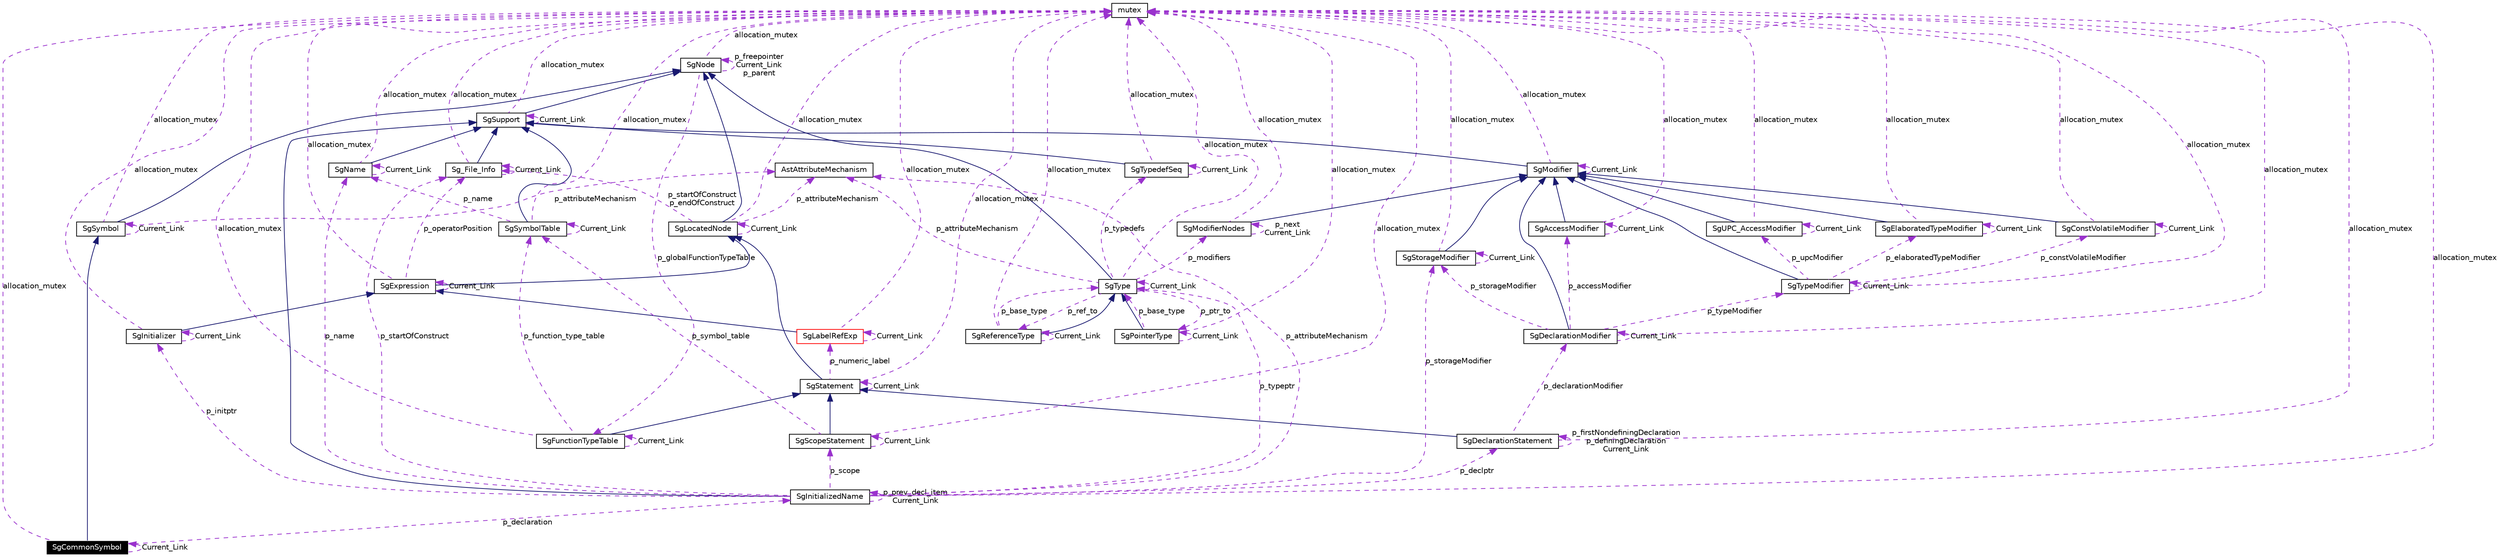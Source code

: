 digraph G
{
  edge [fontname="Helvetica",fontsize=10,labelfontname="Helvetica",labelfontsize=10];
  node [fontname="Helvetica",fontsize=10,shape=record];
  Node1 [label="SgCommonSymbol",height=0.2,width=0.4,color="white", fillcolor="black", style="filled" fontcolor="white"];
  Node2 -> Node1 [dir=back,color="midnightblue",fontsize=10,style="solid",fontname="Helvetica"];
  Node2 [label="SgSymbol",height=0.2,width=0.4,color="black",URL="$classSgSymbol.html"];
  Node3 -> Node2 [dir=back,color="midnightblue",fontsize=10,style="solid",fontname="Helvetica"];
  Node3 [label="SgNode",height=0.2,width=0.4,color="black",URL="$classSgNode.html"];
  Node4 -> Node3 [dir=back,color="darkorchid3",fontsize=10,style="dashed",label="p_globalFunctionTypeTable",fontname="Helvetica"];
  Node4 [label="SgFunctionTypeTable",height=0.2,width=0.4,color="black",URL="$classSgFunctionTypeTable.html"];
  Node5 -> Node4 [dir=back,color="midnightblue",fontsize=10,style="solid",fontname="Helvetica"];
  Node5 [label="SgStatement",height=0.2,width=0.4,color="black",URL="$classSgStatement.html"];
  Node6 -> Node5 [dir=back,color="midnightblue",fontsize=10,style="solid",fontname="Helvetica"];
  Node6 [label="SgLocatedNode",height=0.2,width=0.4,color="black",URL="$classSgLocatedNode.html"];
  Node3 -> Node6 [dir=back,color="midnightblue",fontsize=10,style="solid",fontname="Helvetica"];
  Node7 -> Node6 [dir=back,color="darkorchid3",fontsize=10,style="dashed",label="allocation_mutex",fontname="Helvetica"];
  Node7 [label="mutex",height=0.2,width=0.4,color="black",URL="$classmutex.html"];
  Node8 -> Node6 [dir=back,color="darkorchid3",fontsize=10,style="dashed",label="p_attributeMechanism",fontname="Helvetica"];
  Node8 [label="AstAttributeMechanism",height=0.2,width=0.4,color="black",URL="$classAstAttributeMechanism.html"];
  Node9 -> Node6 [dir=back,color="darkorchid3",fontsize=10,style="dashed",label="p_startOfConstruct\np_endOfConstruct",fontname="Helvetica"];
  Node9 [label="Sg_File_Info",height=0.2,width=0.4,color="black",URL="$classSg__File__Info.html"];
  Node10 -> Node9 [dir=back,color="midnightblue",fontsize=10,style="solid",fontname="Helvetica"];
  Node10 [label="SgSupport",height=0.2,width=0.4,color="black",URL="$classSgSupport.html"];
  Node3 -> Node10 [dir=back,color="midnightblue",fontsize=10,style="solid",fontname="Helvetica"];
  Node7 -> Node10 [dir=back,color="darkorchid3",fontsize=10,style="dashed",label="allocation_mutex",fontname="Helvetica"];
  Node10 -> Node10 [dir=back,color="darkorchid3",fontsize=10,style="dashed",label="Current_Link",fontname="Helvetica"];
  Node7 -> Node9 [dir=back,color="darkorchid3",fontsize=10,style="dashed",label="allocation_mutex",fontname="Helvetica"];
  Node9 -> Node9 [dir=back,color="darkorchid3",fontsize=10,style="dashed",label="Current_Link",fontname="Helvetica"];
  Node6 -> Node6 [dir=back,color="darkorchid3",fontsize=10,style="dashed",label="Current_Link",fontname="Helvetica"];
  Node11 -> Node5 [dir=back,color="darkorchid3",fontsize=10,style="dashed",label="p_numeric_label",fontname="Helvetica"];
  Node11 [label="SgLabelRefExp",height=0.2,width=0.4,color="red",URL="$classSgLabelRefExp.html"];
  Node12 -> Node11 [dir=back,color="midnightblue",fontsize=10,style="solid",fontname="Helvetica"];
  Node12 [label="SgExpression",height=0.2,width=0.4,color="black",URL="$classSgExpression.html"];
  Node6 -> Node12 [dir=back,color="midnightblue",fontsize=10,style="solid",fontname="Helvetica"];
  Node12 -> Node12 [dir=back,color="darkorchid3",fontsize=10,style="dashed",label="Current_Link",fontname="Helvetica"];
  Node7 -> Node12 [dir=back,color="darkorchid3",fontsize=10,style="dashed",label="allocation_mutex",fontname="Helvetica"];
  Node9 -> Node12 [dir=back,color="darkorchid3",fontsize=10,style="dashed",label="p_operatorPosition",fontname="Helvetica"];
  Node11 -> Node11 [dir=back,color="darkorchid3",fontsize=10,style="dashed",label="Current_Link",fontname="Helvetica"];
  Node7 -> Node11 [dir=back,color="darkorchid3",fontsize=10,style="dashed",label="allocation_mutex",fontname="Helvetica"];
  Node5 -> Node5 [dir=back,color="darkorchid3",fontsize=10,style="dashed",label="Current_Link",fontname="Helvetica"];
  Node7 -> Node5 [dir=back,color="darkorchid3",fontsize=10,style="dashed",label="allocation_mutex",fontname="Helvetica"];
  Node4 -> Node4 [dir=back,color="darkorchid3",fontsize=10,style="dashed",label="Current_Link",fontname="Helvetica"];
  Node7 -> Node4 [dir=back,color="darkorchid3",fontsize=10,style="dashed",label="allocation_mutex",fontname="Helvetica"];
  Node13 -> Node4 [dir=back,color="darkorchid3",fontsize=10,style="dashed",label="p_function_type_table",fontname="Helvetica"];
  Node13 [label="SgSymbolTable",height=0.2,width=0.4,color="black",URL="$classSgSymbolTable.html"];
  Node10 -> Node13 [dir=back,color="midnightblue",fontsize=10,style="solid",fontname="Helvetica"];
  Node7 -> Node13 [dir=back,color="darkorchid3",fontsize=10,style="dashed",label="allocation_mutex",fontname="Helvetica"];
  Node14 -> Node13 [dir=back,color="darkorchid3",fontsize=10,style="dashed",label="p_name",fontname="Helvetica"];
  Node14 [label="SgName",height=0.2,width=0.4,color="black",URL="$classSgName.html"];
  Node10 -> Node14 [dir=back,color="midnightblue",fontsize=10,style="solid",fontname="Helvetica"];
  Node7 -> Node14 [dir=back,color="darkorchid3",fontsize=10,style="dashed",label="allocation_mutex",fontname="Helvetica"];
  Node14 -> Node14 [dir=back,color="darkorchid3",fontsize=10,style="dashed",label="Current_Link",fontname="Helvetica"];
  Node13 -> Node13 [dir=back,color="darkorchid3",fontsize=10,style="dashed",label="Current_Link",fontname="Helvetica"];
  Node3 -> Node3 [dir=back,color="darkorchid3",fontsize=10,style="dashed",label="p_freepointer\nCurrent_Link\np_parent",fontname="Helvetica"];
  Node7 -> Node3 [dir=back,color="darkorchid3",fontsize=10,style="dashed",label="allocation_mutex",fontname="Helvetica"];
  Node7 -> Node2 [dir=back,color="darkorchid3",fontsize=10,style="dashed",label="allocation_mutex",fontname="Helvetica"];
  Node8 -> Node2 [dir=back,color="darkorchid3",fontsize=10,style="dashed",label="p_attributeMechanism",fontname="Helvetica"];
  Node2 -> Node2 [dir=back,color="darkorchid3",fontsize=10,style="dashed",label="Current_Link",fontname="Helvetica"];
  Node15 -> Node1 [dir=back,color="darkorchid3",fontsize=10,style="dashed",label="p_declaration",fontname="Helvetica"];
  Node15 [label="SgInitializedName",height=0.2,width=0.4,color="black",URL="$classSgInitializedName.html"];
  Node10 -> Node15 [dir=back,color="midnightblue",fontsize=10,style="solid",fontname="Helvetica"];
  Node16 -> Node15 [dir=back,color="darkorchid3",fontsize=10,style="dashed",label="p_initptr",fontname="Helvetica"];
  Node16 [label="SgInitializer",height=0.2,width=0.4,color="black",URL="$classSgInitializer.html"];
  Node12 -> Node16 [dir=back,color="midnightblue",fontsize=10,style="solid",fontname="Helvetica"];
  Node16 -> Node16 [dir=back,color="darkorchid3",fontsize=10,style="dashed",label="Current_Link",fontname="Helvetica"];
  Node7 -> Node16 [dir=back,color="darkorchid3",fontsize=10,style="dashed",label="allocation_mutex",fontname="Helvetica"];
  Node7 -> Node15 [dir=back,color="darkorchid3",fontsize=10,style="dashed",label="allocation_mutex",fontname="Helvetica"];
  Node15 -> Node15 [dir=back,color="darkorchid3",fontsize=10,style="dashed",label="p_prev_decl_item\nCurrent_Link",fontname="Helvetica"];
  Node17 -> Node15 [dir=back,color="darkorchid3",fontsize=10,style="dashed",label="p_storageModifier",fontname="Helvetica"];
  Node17 [label="SgStorageModifier",height=0.2,width=0.4,color="black",URL="$classSgStorageModifier.html"];
  Node18 -> Node17 [dir=back,color="midnightblue",fontsize=10,style="solid",fontname="Helvetica"];
  Node18 [label="SgModifier",height=0.2,width=0.4,color="black",URL="$classSgModifier.html"];
  Node10 -> Node18 [dir=back,color="midnightblue",fontsize=10,style="solid",fontname="Helvetica"];
  Node7 -> Node18 [dir=back,color="darkorchid3",fontsize=10,style="dashed",label="allocation_mutex",fontname="Helvetica"];
  Node18 -> Node18 [dir=back,color="darkorchid3",fontsize=10,style="dashed",label="Current_Link",fontname="Helvetica"];
  Node7 -> Node17 [dir=back,color="darkorchid3",fontsize=10,style="dashed",label="allocation_mutex",fontname="Helvetica"];
  Node17 -> Node17 [dir=back,color="darkorchid3",fontsize=10,style="dashed",label="Current_Link",fontname="Helvetica"];
  Node8 -> Node15 [dir=back,color="darkorchid3",fontsize=10,style="dashed",label="p_attributeMechanism",fontname="Helvetica"];
  Node19 -> Node15 [dir=back,color="darkorchid3",fontsize=10,style="dashed",label="p_scope",fontname="Helvetica"];
  Node19 [label="SgScopeStatement",height=0.2,width=0.4,color="black",URL="$classSgScopeStatement.html"];
  Node5 -> Node19 [dir=back,color="midnightblue",fontsize=10,style="solid",fontname="Helvetica"];
  Node7 -> Node19 [dir=back,color="darkorchid3",fontsize=10,style="dashed",label="allocation_mutex",fontname="Helvetica"];
  Node19 -> Node19 [dir=back,color="darkorchid3",fontsize=10,style="dashed",label="Current_Link",fontname="Helvetica"];
  Node13 -> Node19 [dir=back,color="darkorchid3",fontsize=10,style="dashed",label="p_symbol_table",fontname="Helvetica"];
  Node20 -> Node15 [dir=back,color="darkorchid3",fontsize=10,style="dashed",label="p_typeptr",fontname="Helvetica"];
  Node20 [label="SgType",height=0.2,width=0.4,color="black",URL="$classSgType.html"];
  Node3 -> Node20 [dir=back,color="midnightblue",fontsize=10,style="solid",fontname="Helvetica"];
  Node21 -> Node20 [dir=back,color="darkorchid3",fontsize=10,style="dashed",label="p_ptr_to",fontname="Helvetica"];
  Node21 [label="SgPointerType",height=0.2,width=0.4,color="black",URL="$classSgPointerType.html"];
  Node20 -> Node21 [dir=back,color="midnightblue",fontsize=10,style="solid",fontname="Helvetica"];
  Node21 -> Node21 [dir=back,color="darkorchid3",fontsize=10,style="dashed",label="Current_Link",fontname="Helvetica"];
  Node7 -> Node21 [dir=back,color="darkorchid3",fontsize=10,style="dashed",label="allocation_mutex",fontname="Helvetica"];
  Node20 -> Node21 [dir=back,color="darkorchid3",fontsize=10,style="dashed",label="p_base_type",fontname="Helvetica"];
  Node22 -> Node20 [dir=back,color="darkorchid3",fontsize=10,style="dashed",label="p_ref_to",fontname="Helvetica"];
  Node22 [label="SgReferenceType",height=0.2,width=0.4,color="black",URL="$classSgReferenceType.html"];
  Node20 -> Node22 [dir=back,color="midnightblue",fontsize=10,style="solid",fontname="Helvetica"];
  Node22 -> Node22 [dir=back,color="darkorchid3",fontsize=10,style="dashed",label="Current_Link",fontname="Helvetica"];
  Node7 -> Node22 [dir=back,color="darkorchid3",fontsize=10,style="dashed",label="allocation_mutex",fontname="Helvetica"];
  Node20 -> Node22 [dir=back,color="darkorchid3",fontsize=10,style="dashed",label="p_base_type",fontname="Helvetica"];
  Node23 -> Node20 [dir=back,color="darkorchid3",fontsize=10,style="dashed",label="p_modifiers",fontname="Helvetica"];
  Node23 [label="SgModifierNodes",height=0.2,width=0.4,color="black",URL="$classSgModifierNodes.html"];
  Node18 -> Node23 [dir=back,color="midnightblue",fontsize=10,style="solid",fontname="Helvetica"];
  Node23 -> Node23 [dir=back,color="darkorchid3",fontsize=10,style="dashed",label="p_next\nCurrent_Link",fontname="Helvetica"];
  Node7 -> Node23 [dir=back,color="darkorchid3",fontsize=10,style="dashed",label="allocation_mutex",fontname="Helvetica"];
  Node7 -> Node20 [dir=back,color="darkorchid3",fontsize=10,style="dashed",label="allocation_mutex",fontname="Helvetica"];
  Node8 -> Node20 [dir=back,color="darkorchid3",fontsize=10,style="dashed",label="p_attributeMechanism",fontname="Helvetica"];
  Node24 -> Node20 [dir=back,color="darkorchid3",fontsize=10,style="dashed",label="p_typedefs",fontname="Helvetica"];
  Node24 [label="SgTypedefSeq",height=0.2,width=0.4,color="black",URL="$classSgTypedefSeq.html"];
  Node10 -> Node24 [dir=back,color="midnightblue",fontsize=10,style="solid",fontname="Helvetica"];
  Node7 -> Node24 [dir=back,color="darkorchid3",fontsize=10,style="dashed",label="allocation_mutex",fontname="Helvetica"];
  Node24 -> Node24 [dir=back,color="darkorchid3",fontsize=10,style="dashed",label="Current_Link",fontname="Helvetica"];
  Node20 -> Node20 [dir=back,color="darkorchid3",fontsize=10,style="dashed",label="Current_Link",fontname="Helvetica"];
  Node14 -> Node15 [dir=back,color="darkorchid3",fontsize=10,style="dashed",label="p_name",fontname="Helvetica"];
  Node25 -> Node15 [dir=back,color="darkorchid3",fontsize=10,style="dashed",label="p_declptr",fontname="Helvetica"];
  Node25 [label="SgDeclarationStatement",height=0.2,width=0.4,color="black",URL="$classSgDeclarationStatement.html"];
  Node5 -> Node25 [dir=back,color="midnightblue",fontsize=10,style="solid",fontname="Helvetica"];
  Node26 -> Node25 [dir=back,color="darkorchid3",fontsize=10,style="dashed",label="p_declarationModifier",fontname="Helvetica"];
  Node26 [label="SgDeclarationModifier",height=0.2,width=0.4,color="black",URL="$classSgDeclarationModifier.html"];
  Node18 -> Node26 [dir=back,color="midnightblue",fontsize=10,style="solid",fontname="Helvetica"];
  Node27 -> Node26 [dir=back,color="darkorchid3",fontsize=10,style="dashed",label="p_typeModifier",fontname="Helvetica"];
  Node27 [label="SgTypeModifier",height=0.2,width=0.4,color="black",URL="$classSgTypeModifier.html"];
  Node18 -> Node27 [dir=back,color="midnightblue",fontsize=10,style="solid",fontname="Helvetica"];
  Node28 -> Node27 [dir=back,color="darkorchid3",fontsize=10,style="dashed",label="p_elaboratedTypeModifier",fontname="Helvetica"];
  Node28 [label="SgElaboratedTypeModifier",height=0.2,width=0.4,color="black",URL="$classSgElaboratedTypeModifier.html"];
  Node18 -> Node28 [dir=back,color="midnightblue",fontsize=10,style="solid",fontname="Helvetica"];
  Node28 -> Node28 [dir=back,color="darkorchid3",fontsize=10,style="dashed",label="Current_Link",fontname="Helvetica"];
  Node7 -> Node28 [dir=back,color="darkorchid3",fontsize=10,style="dashed",label="allocation_mutex",fontname="Helvetica"];
  Node27 -> Node27 [dir=back,color="darkorchid3",fontsize=10,style="dashed",label="Current_Link",fontname="Helvetica"];
  Node29 -> Node27 [dir=back,color="darkorchid3",fontsize=10,style="dashed",label="p_constVolatileModifier",fontname="Helvetica"];
  Node29 [label="SgConstVolatileModifier",height=0.2,width=0.4,color="black",URL="$classSgConstVolatileModifier.html"];
  Node18 -> Node29 [dir=back,color="midnightblue",fontsize=10,style="solid",fontname="Helvetica"];
  Node29 -> Node29 [dir=back,color="darkorchid3",fontsize=10,style="dashed",label="Current_Link",fontname="Helvetica"];
  Node7 -> Node29 [dir=back,color="darkorchid3",fontsize=10,style="dashed",label="allocation_mutex",fontname="Helvetica"];
  Node7 -> Node27 [dir=back,color="darkorchid3",fontsize=10,style="dashed",label="allocation_mutex",fontname="Helvetica"];
  Node30 -> Node27 [dir=back,color="darkorchid3",fontsize=10,style="dashed",label="p_upcModifier",fontname="Helvetica"];
  Node30 [label="SgUPC_AccessModifier",height=0.2,width=0.4,color="black",URL="$classSgUPC__AccessModifier.html"];
  Node18 -> Node30 [dir=back,color="midnightblue",fontsize=10,style="solid",fontname="Helvetica"];
  Node7 -> Node30 [dir=back,color="darkorchid3",fontsize=10,style="dashed",label="allocation_mutex",fontname="Helvetica"];
  Node30 -> Node30 [dir=back,color="darkorchid3",fontsize=10,style="dashed",label="Current_Link",fontname="Helvetica"];
  Node26 -> Node26 [dir=back,color="darkorchid3",fontsize=10,style="dashed",label="Current_Link",fontname="Helvetica"];
  Node7 -> Node26 [dir=back,color="darkorchid3",fontsize=10,style="dashed",label="allocation_mutex",fontname="Helvetica"];
  Node17 -> Node26 [dir=back,color="darkorchid3",fontsize=10,style="dashed",label="p_storageModifier",fontname="Helvetica"];
  Node31 -> Node26 [dir=back,color="darkorchid3",fontsize=10,style="dashed",label="p_accessModifier",fontname="Helvetica"];
  Node31 [label="SgAccessModifier",height=0.2,width=0.4,color="black",URL="$classSgAccessModifier.html"];
  Node18 -> Node31 [dir=back,color="midnightblue",fontsize=10,style="solid",fontname="Helvetica"];
  Node7 -> Node31 [dir=back,color="darkorchid3",fontsize=10,style="dashed",label="allocation_mutex",fontname="Helvetica"];
  Node31 -> Node31 [dir=back,color="darkorchid3",fontsize=10,style="dashed",label="Current_Link",fontname="Helvetica"];
  Node7 -> Node25 [dir=back,color="darkorchid3",fontsize=10,style="dashed",label="allocation_mutex",fontname="Helvetica"];
  Node25 -> Node25 [dir=back,color="darkorchid3",fontsize=10,style="dashed",label="p_firstNondefiningDeclaration\np_definingDeclaration\nCurrent_Link",fontname="Helvetica"];
  Node9 -> Node15 [dir=back,color="darkorchid3",fontsize=10,style="dashed",label="p_startOfConstruct",fontname="Helvetica"];
  Node7 -> Node1 [dir=back,color="darkorchid3",fontsize=10,style="dashed",label="allocation_mutex",fontname="Helvetica"];
  Node1 -> Node1 [dir=back,color="darkorchid3",fontsize=10,style="dashed",label="Current_Link",fontname="Helvetica"];
}
